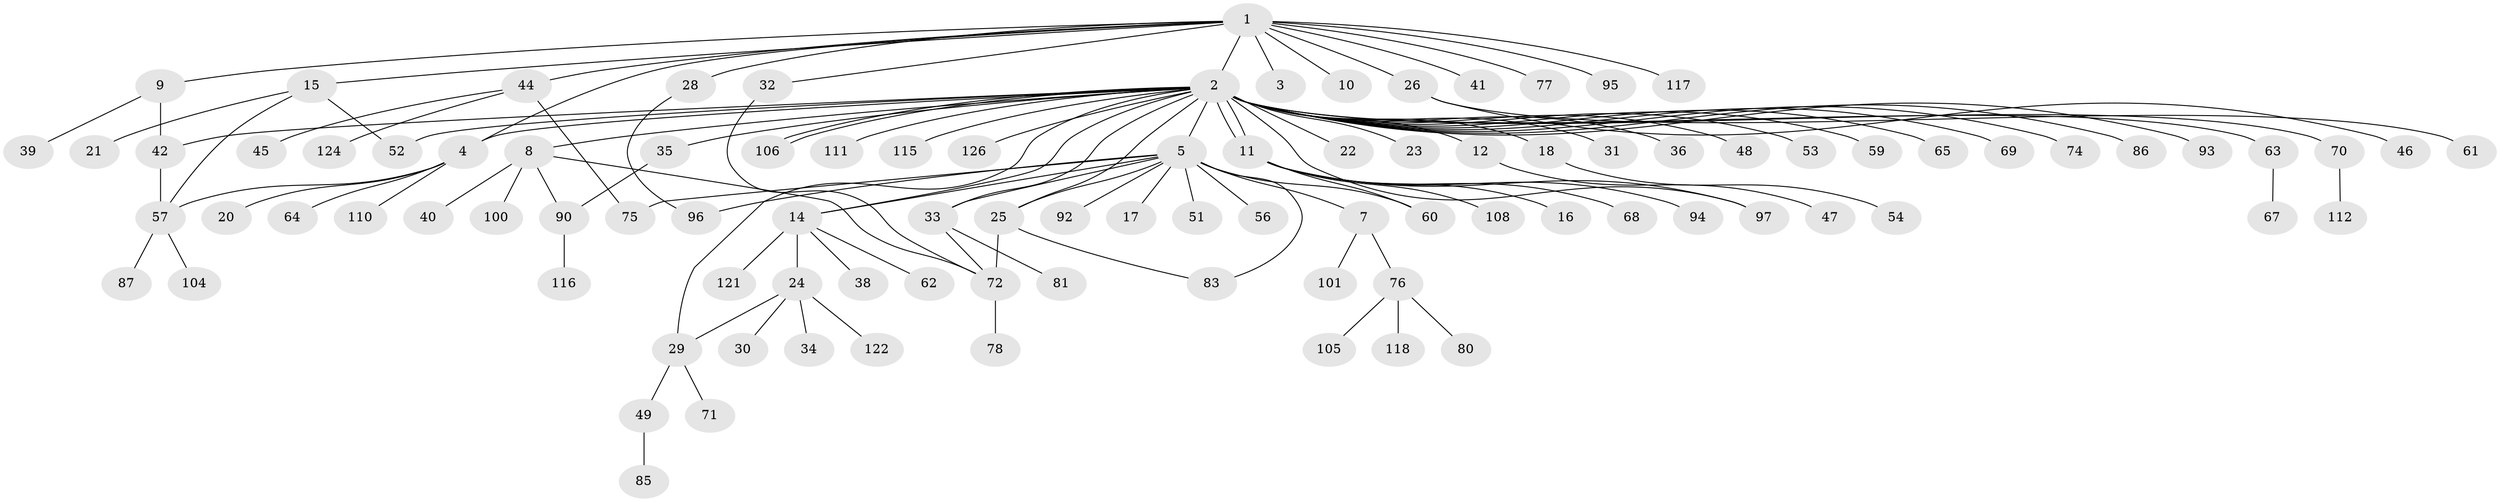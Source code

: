 // original degree distribution, {15: 0.007874015748031496, 32: 0.007874015748031496, 1: 0.5433070866141733, 7: 0.007874015748031496, 13: 0.007874015748031496, 5: 0.031496062992125984, 4: 0.03937007874015748, 3: 0.08661417322834646, 9: 0.007874015748031496, 2: 0.2440944881889764, 6: 0.015748031496062992}
// Generated by graph-tools (version 1.1) at 2025/41/03/06/25 10:41:51]
// undirected, 97 vertices, 116 edges
graph export_dot {
graph [start="1"]
  node [color=gray90,style=filled];
  1 [super="+102"];
  2 [super="+6"];
  3;
  4 [super="+109"];
  5 [super="+43"];
  7 [super="+79"];
  8 [super="+19"];
  9;
  10;
  11 [super="+66"];
  12 [super="+13"];
  14 [super="+127"];
  15;
  16 [super="+50"];
  17;
  18 [super="+123"];
  20;
  21;
  22 [super="+113"];
  23;
  24 [super="+27"];
  25 [super="+84"];
  26 [super="+58"];
  28;
  29 [super="+88"];
  30;
  31;
  32 [super="+37"];
  33 [super="+125"];
  34;
  35 [super="+55"];
  36;
  38 [super="+119"];
  39 [super="+82"];
  40;
  41;
  42 [super="+114"];
  44;
  45;
  46;
  47;
  48;
  49;
  51;
  52 [super="+89"];
  53;
  54;
  56;
  57 [super="+99"];
  59;
  60;
  61;
  62 [super="+91"];
  63;
  64;
  65;
  67;
  68;
  69;
  70;
  71;
  72 [super="+73"];
  74;
  75;
  76 [super="+98"];
  77;
  78;
  80;
  81;
  83;
  85;
  86;
  87;
  90 [super="+103"];
  92;
  93;
  94;
  95;
  96;
  97 [super="+107"];
  100;
  101;
  104;
  105;
  106;
  108;
  110;
  111;
  112 [super="+120"];
  115;
  116;
  117;
  118;
  121;
  122;
  124;
  126;
  1 -- 2;
  1 -- 3;
  1 -- 4;
  1 -- 9;
  1 -- 10;
  1 -- 15;
  1 -- 26;
  1 -- 28;
  1 -- 32;
  1 -- 41;
  1 -- 44;
  1 -- 77;
  1 -- 95;
  1 -- 117;
  2 -- 4;
  2 -- 5;
  2 -- 8;
  2 -- 11;
  2 -- 11;
  2 -- 12;
  2 -- 18;
  2 -- 22;
  2 -- 23;
  2 -- 25;
  2 -- 33;
  2 -- 35;
  2 -- 36;
  2 -- 42;
  2 -- 48;
  2 -- 53;
  2 -- 63;
  2 -- 65;
  2 -- 69;
  2 -- 70;
  2 -- 74;
  2 -- 86;
  2 -- 93;
  2 -- 97;
  2 -- 106;
  2 -- 106;
  2 -- 115;
  2 -- 126;
  2 -- 59;
  2 -- 31;
  2 -- 111;
  2 -- 29;
  2 -- 14;
  2 -- 52;
  4 -- 20;
  4 -- 57;
  4 -- 64;
  4 -- 110;
  5 -- 7;
  5 -- 14;
  5 -- 17;
  5 -- 33;
  5 -- 51;
  5 -- 56;
  5 -- 60;
  5 -- 75;
  5 -- 83;
  5 -- 92;
  5 -- 96;
  5 -- 25;
  7 -- 76;
  7 -- 101;
  8 -- 40;
  8 -- 100;
  8 -- 72;
  8 -- 90;
  9 -- 39;
  9 -- 42;
  11 -- 16;
  11 -- 60;
  11 -- 68;
  11 -- 94;
  11 -- 97;
  11 -- 108;
  12 -- 47;
  14 -- 24;
  14 -- 38;
  14 -- 62;
  14 -- 121;
  15 -- 21;
  15 -- 52;
  15 -- 57;
  18 -- 54;
  24 -- 29;
  24 -- 30;
  24 -- 34;
  24 -- 122;
  25 -- 72;
  25 -- 83;
  26 -- 46;
  26 -- 61;
  28 -- 96;
  29 -- 49;
  29 -- 71;
  32 -- 72;
  33 -- 81;
  33 -- 72;
  35 -- 90;
  42 -- 57;
  44 -- 45;
  44 -- 75;
  44 -- 124;
  49 -- 85;
  57 -- 87;
  57 -- 104;
  63 -- 67;
  70 -- 112;
  72 -- 78;
  76 -- 80;
  76 -- 105;
  76 -- 118;
  90 -- 116;
}
